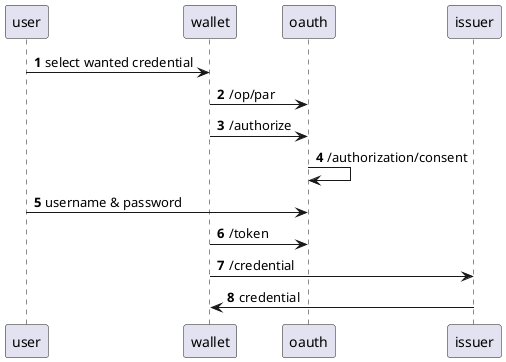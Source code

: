 @startuml

autonumber
user -> wallet: select wanted credential
wallet -> oauth: /op/par
wallet -> oauth: /authorize
oauth -> oauth: /authorization/consent
user -> oauth: username & password
wallet -> oauth: /token
wallet -> issuer: /credential
issuer -> wallet: credential

@enduml